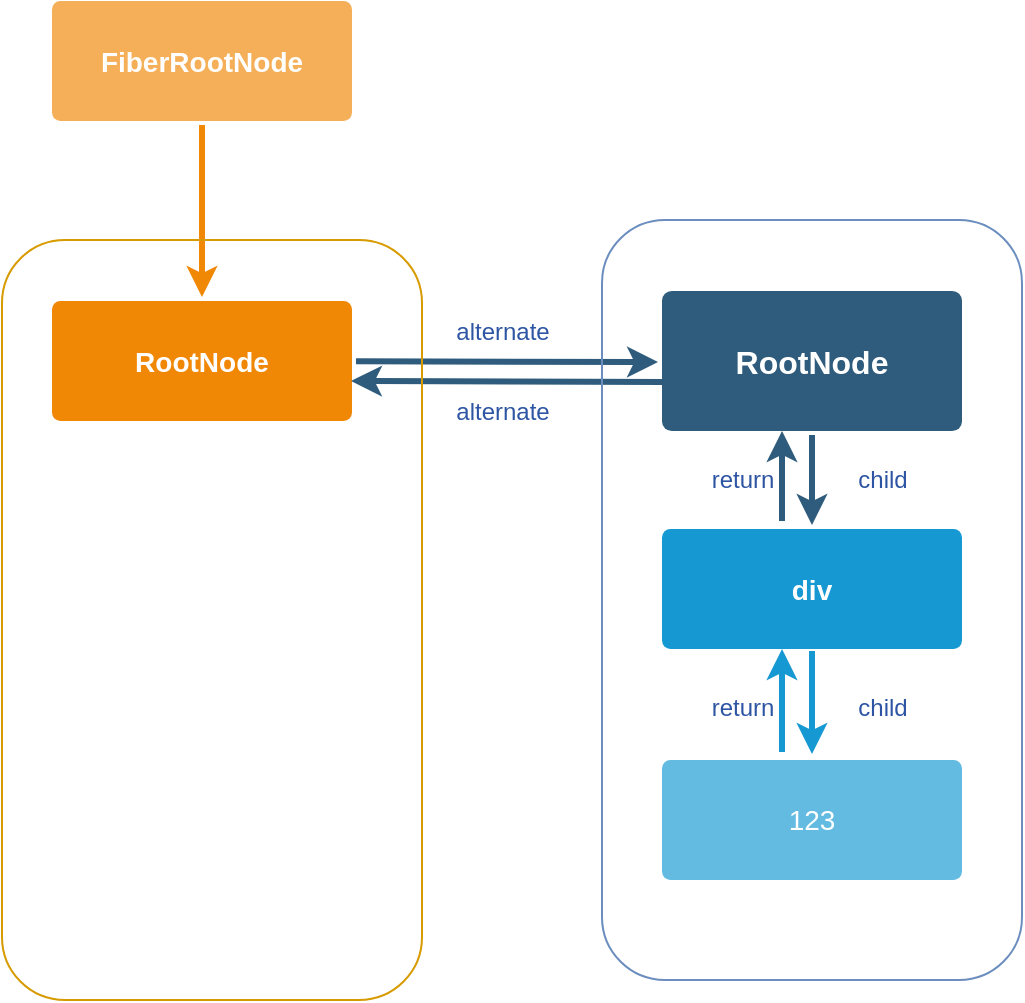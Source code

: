 <mxfile version="14.7.7" type="github">
  <diagram id="6a731a19-8d31-9384-78a2-239565b7b9f0" name="Page-1">
    <mxGraphModel dx="1426" dy="794" grid="1" gridSize="10" guides="1" tooltips="1" connect="1" arrows="1" fold="1" page="1" pageScale="1" pageWidth="1169" pageHeight="827" background="none" math="0" shadow="0">
      <root>
        <mxCell id="0" />
        <mxCell id="1" parent="0" />
        <mxCell id="1745" value="" style="edgeStyle=none;rounded=0;jumpStyle=none;html=1;shadow=0;labelBackgroundColor=none;startArrow=none;startFill=0;endArrow=classic;endFill=1;jettySize=auto;orthogonalLoop=1;strokeColor=#2F5B7C;strokeWidth=3;fontFamily=Helvetica;fontSize=16;fontColor=#23445D;spacing=5;" parent="1" source="1764" edge="1">
          <mxGeometry relative="1" as="geometry">
            <mxPoint x="798" y="231" as="targetPoint" />
          </mxGeometry>
        </mxCell>
        <mxCell id="1747" value="" style="edgeStyle=none;rounded=0;jumpStyle=none;html=1;shadow=0;labelBackgroundColor=none;startArrow=none;startFill=0;endArrow=classic;endFill=1;jettySize=auto;orthogonalLoop=1;strokeColor=#2F5B7C;strokeWidth=3;fontFamily=Helvetica;fontSize=16;fontColor=#23445D;spacing=5;" parent="1" source="1749" target="1760" edge="1">
          <mxGeometry relative="1" as="geometry" />
        </mxCell>
        <mxCell id="1749" value="RootNode" style="rounded=1;whiteSpace=wrap;html=1;shadow=0;labelBackgroundColor=none;strokeColor=none;strokeWidth=3;fillColor=#2F5B7C;fontFamily=Helvetica;fontSize=16;fontColor=#FFFFFF;align=center;fontStyle=1;spacing=5;arcSize=7;perimeterSpacing=2;" parent="1" vertex="1">
          <mxGeometry x="800" y="195.5" width="150" height="70" as="geometry" />
        </mxCell>
        <mxCell id="1757" value="" style="edgeStyle=none;rounded=0;jumpStyle=none;html=1;shadow=0;labelBackgroundColor=none;startArrow=none;startFill=0;endArrow=classic;endFill=1;jettySize=auto;orthogonalLoop=1;strokeColor=#1699D3;strokeWidth=3;fontFamily=Helvetica;fontSize=14;fontColor=#FFFFFF;spacing=5;exitX=0.5;exitY=1;exitDx=0;exitDy=0;entryX=0.5;entryY=0;entryDx=0;entryDy=0;" parent="1" edge="1">
          <mxGeometry relative="1" as="geometry">
            <mxPoint x="875" y="375.5" as="sourcePoint" />
            <mxPoint x="875" y="427" as="targetPoint" />
          </mxGeometry>
        </mxCell>
        <mxCell id="1760" value="div" style="rounded=1;whiteSpace=wrap;html=1;shadow=0;labelBackgroundColor=none;strokeColor=none;strokeWidth=3;fillColor=#1699d3;fontFamily=Helvetica;fontSize=14;fontColor=#FFFFFF;align=center;spacing=5;fontStyle=1;arcSize=7;perimeterSpacing=2;" parent="1" vertex="1">
          <mxGeometry x="800" y="314.5" width="150" height="60" as="geometry" />
        </mxCell>
        <mxCell id="1761" value="123" style="rounded=1;whiteSpace=wrap;html=1;shadow=0;labelBackgroundColor=none;strokeColor=none;strokeWidth=3;fillColor=#64bbe2;fontFamily=Helvetica;fontSize=14;fontColor=#FFFFFF;align=center;spacing=5;arcSize=7;perimeterSpacing=2;" parent="1" vertex="1">
          <mxGeometry x="800" y="430" width="150" height="60" as="geometry" />
        </mxCell>
        <mxCell id="1764" value="RootNode" style="rounded=1;whiteSpace=wrap;html=1;shadow=0;labelBackgroundColor=none;strokeColor=none;strokeWidth=3;fillColor=#F08705;fontFamily=Helvetica;fontSize=14;fontColor=#FFFFFF;align=center;spacing=5;fontStyle=1;arcSize=7;perimeterSpacing=2;" parent="1" vertex="1">
          <mxGeometry x="495" y="200.5" width="150" height="60" as="geometry" />
        </mxCell>
        <mxCell id="1767" value="&lt;b&gt;FiberRootNode&lt;/b&gt;" style="rounded=1;whiteSpace=wrap;html=1;shadow=0;labelBackgroundColor=none;strokeColor=none;strokeWidth=3;fillColor=#f5af58;fontFamily=Helvetica;fontSize=14;fontColor=#FFFFFF;align=center;spacing=5;arcSize=7;perimeterSpacing=2;" parent="1" vertex="1">
          <mxGeometry x="495" y="50.5" width="150" height="60" as="geometry" />
        </mxCell>
        <mxCell id="1768" value="" style="edgeStyle=none;rounded=0;jumpStyle=none;html=1;shadow=0;labelBackgroundColor=none;startArrow=none;startFill=0;endArrow=classic;endFill=1;jettySize=auto;orthogonalLoop=1;strokeColor=#F08705;strokeWidth=3;fontFamily=Helvetica;fontSize=14;fontColor=#FFFFFF;spacing=5;" parent="1" source="1767" target="1764" edge="1">
          <mxGeometry relative="1" as="geometry" />
        </mxCell>
        <mxCell id="fxhrwSIjBqFNIZeZUTK5-1781" value="alternate" style="text;html=1;align=center;verticalAlign=middle;resizable=0;points=[];autosize=1;strokeColor=none;fontColor=#2E55A3;" vertex="1" parent="1">
          <mxGeometry x="690" y="205.5" width="60" height="20" as="geometry" />
        </mxCell>
        <mxCell id="fxhrwSIjBqFNIZeZUTK5-1782" value="" style="edgeStyle=none;rounded=0;jumpStyle=none;html=1;shadow=0;labelBackgroundColor=none;startArrow=none;startFill=0;endArrow=classic;endFill=1;jettySize=auto;orthogonalLoop=1;strokeColor=#2F5B7C;strokeWidth=3;fontFamily=Helvetica;fontSize=16;fontColor=#23445D;spacing=5;exitX=0.019;exitY=0.642;exitDx=0;exitDy=0;exitPerimeter=0;" edge="1" parent="1" source="1749">
          <mxGeometry relative="1" as="geometry">
            <mxPoint x="795.5" y="240.5" as="sourcePoint" />
            <mxPoint x="644.5" y="240.5" as="targetPoint" />
          </mxGeometry>
        </mxCell>
        <mxCell id="fxhrwSIjBqFNIZeZUTK5-1783" value="alternate" style="text;html=1;align=center;verticalAlign=middle;resizable=0;points=[];autosize=1;strokeColor=none;fontColor=#2E55A3;" vertex="1" parent="1">
          <mxGeometry x="690" y="245.5" width="60" height="20" as="geometry" />
        </mxCell>
        <mxCell id="fxhrwSIjBqFNIZeZUTK5-1784" value="child" style="text;html=1;align=center;verticalAlign=middle;resizable=0;points=[];autosize=1;strokeColor=none;fontColor=#2E55A3;" vertex="1" parent="1">
          <mxGeometry x="890" y="280" width="40" height="20" as="geometry" />
        </mxCell>
        <mxCell id="fxhrwSIjBqFNIZeZUTK5-1785" value="child" style="text;html=1;align=center;verticalAlign=middle;resizable=0;points=[];autosize=1;strokeColor=none;fontColor=#2E55A3;" vertex="1" parent="1">
          <mxGeometry x="890" y="394" width="40" height="20" as="geometry" />
        </mxCell>
        <mxCell id="fxhrwSIjBqFNIZeZUTK5-1786" value="" style="edgeStyle=none;rounded=0;jumpStyle=none;html=1;shadow=0;labelBackgroundColor=none;startArrow=none;startFill=0;endArrow=classic;endFill=1;jettySize=auto;orthogonalLoop=1;strokeColor=#1699D3;strokeWidth=3;fontFamily=Helvetica;fontSize=14;fontColor=#FFFFFF;spacing=5;exitX=0.5;exitY=1;exitDx=0;exitDy=0;entryX=0.5;entryY=0;entryDx=0;entryDy=0;" edge="1" parent="1">
          <mxGeometry relative="1" as="geometry">
            <mxPoint x="860" y="426" as="sourcePoint" />
            <mxPoint x="860" y="374.5" as="targetPoint" />
          </mxGeometry>
        </mxCell>
        <mxCell id="fxhrwSIjBqFNIZeZUTK5-1787" value="" style="edgeStyle=none;rounded=0;jumpStyle=none;html=1;shadow=0;labelBackgroundColor=none;startArrow=none;startFill=0;endArrow=classic;endFill=1;jettySize=auto;orthogonalLoop=1;strokeColor=#2F5B7C;strokeWidth=3;fontFamily=Helvetica;fontSize=16;fontColor=#23445D;spacing=5;" edge="1" parent="1">
          <mxGeometry relative="1" as="geometry">
            <mxPoint x="860" y="310.5" as="sourcePoint" />
            <mxPoint x="860" y="265.5" as="targetPoint" />
          </mxGeometry>
        </mxCell>
        <mxCell id="fxhrwSIjBqFNIZeZUTK5-1788" value="return" style="text;html=1;align=center;verticalAlign=middle;resizable=0;points=[];autosize=1;strokeColor=none;fontColor=#2E55A3;" vertex="1" parent="1">
          <mxGeometry x="815" y="393.5" width="50" height="20" as="geometry" />
        </mxCell>
        <mxCell id="fxhrwSIjBqFNIZeZUTK5-1789" value="return" style="text;html=1;align=center;verticalAlign=middle;resizable=0;points=[];autosize=1;strokeColor=none;fontColor=#2E55A3;" vertex="1" parent="1">
          <mxGeometry x="815" y="280" width="50" height="20" as="geometry" />
        </mxCell>
        <mxCell id="fxhrwSIjBqFNIZeZUTK5-1790" value="" style="rounded=1;whiteSpace=wrap;html=1;strokeColor=#6c8ebf;fillColor=none;" vertex="1" parent="1">
          <mxGeometry x="770" y="160" width="210" height="380" as="geometry" />
        </mxCell>
        <mxCell id="fxhrwSIjBqFNIZeZUTK5-1791" value="" style="rounded=1;whiteSpace=wrap;html=1;strokeColor=#d79b00;fillColor=none;" vertex="1" parent="1">
          <mxGeometry x="470" y="170" width="210" height="380" as="geometry" />
        </mxCell>
      </root>
    </mxGraphModel>
  </diagram>
</mxfile>
